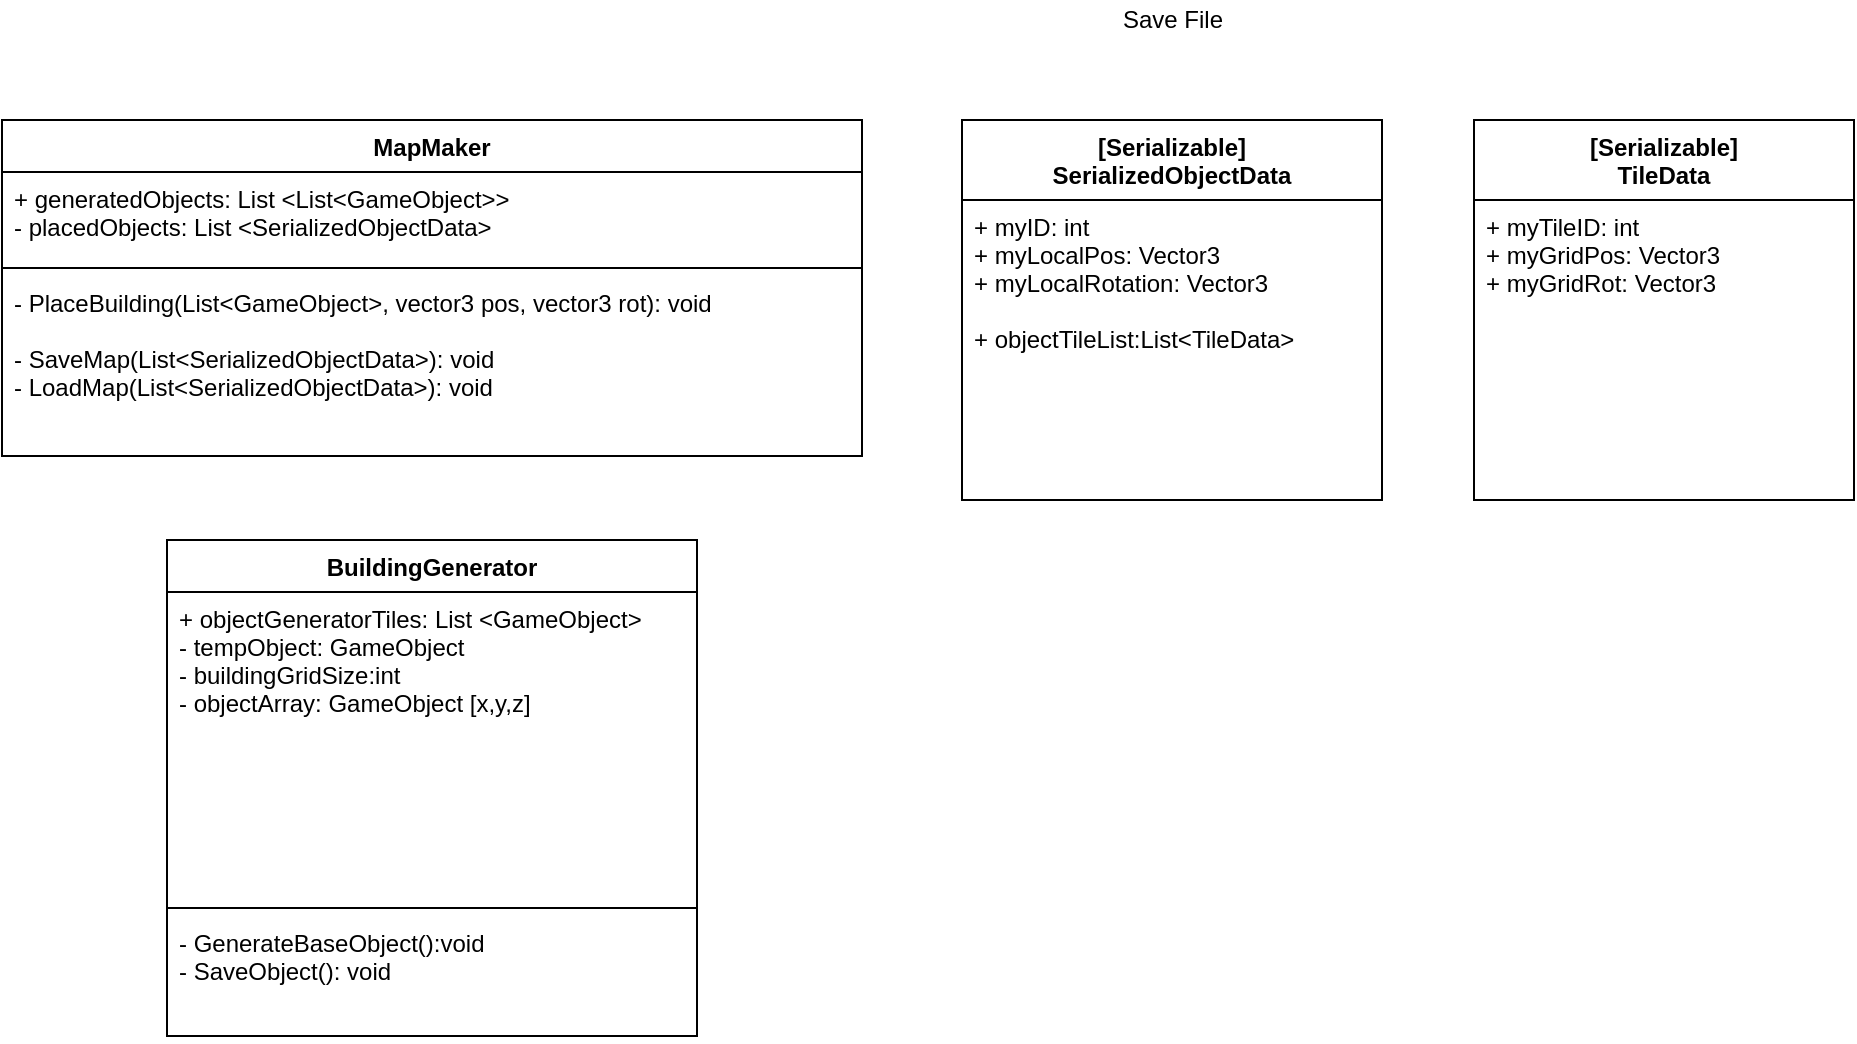 <mxfile version="13.6.6" type="device"><diagram id="C5RBs43oDa-KdzZeNtuy" name="Page-1"><mxGraphModel dx="2635" dy="526" grid="1" gridSize="10" guides="1" tooltips="1" connect="1" arrows="1" fold="1" page="1" pageScale="1" pageWidth="827" pageHeight="1169" math="0" shadow="0"><root><mxCell id="WIyWlLk6GJQsqaUBKTNV-0"/><mxCell id="WIyWlLk6GJQsqaUBKTNV-1" parent="WIyWlLk6GJQsqaUBKTNV-0"/><mxCell id="IgAVM4vXfL1sO0VFCmK_-21" value="Save File" style="text;html=1;align=center;verticalAlign=middle;resizable=0;points=[];autosize=1;" vertex="1" parent="WIyWlLk6GJQsqaUBKTNV-1"><mxGeometry x="-600" y="30" width="70" height="20" as="geometry"/></mxCell><mxCell id="soFC3CEI2WDSfZ9Vsv8Y-6" value="MapMaker" style="swimlane;fontStyle=1;align=center;verticalAlign=top;childLayout=stackLayout;horizontal=1;startSize=26;horizontalStack=0;resizeParent=1;resizeParentMax=0;resizeLast=0;collapsible=1;marginBottom=0;" parent="WIyWlLk6GJQsqaUBKTNV-1" vertex="1"><mxGeometry x="-1150" y="90" width="430" height="168" as="geometry"/></mxCell><mxCell id="soFC3CEI2WDSfZ9Vsv8Y-7" value="+ generatedObjects: List &lt;List&lt;GameObject&gt;&gt;&#10;- placedObjects: List &lt;SerializedObjectData&gt;" style="text;strokeColor=none;fillColor=none;align=left;verticalAlign=top;spacingLeft=4;spacingRight=4;overflow=hidden;rotatable=0;points=[[0,0.5],[1,0.5]];portConstraint=eastwest;" parent="soFC3CEI2WDSfZ9Vsv8Y-6" vertex="1"><mxGeometry y="26" width="430" height="44" as="geometry"/></mxCell><mxCell id="soFC3CEI2WDSfZ9Vsv8Y-8" value="" style="line;strokeWidth=1;fillColor=none;align=left;verticalAlign=middle;spacingTop=-1;spacingLeft=3;spacingRight=3;rotatable=0;labelPosition=right;points=[];portConstraint=eastwest;" parent="soFC3CEI2WDSfZ9Vsv8Y-6" vertex="1"><mxGeometry y="70" width="430" height="8" as="geometry"/></mxCell><mxCell id="soFC3CEI2WDSfZ9Vsv8Y-9" value="- PlaceBuilding(List&lt;GameObject&gt;, vector3 pos, vector3 rot): void&#10;&#10;- SaveMap(List&lt;SerializedObjectData&gt;): void&#10;- LoadMap(List&lt;SerializedObjectData&gt;): void&#10;&#10;" style="text;strokeColor=none;fillColor=none;align=left;verticalAlign=top;spacingLeft=4;spacingRight=4;overflow=hidden;rotatable=0;points=[[0,0.5],[1,0.5]];portConstraint=eastwest;" parent="soFC3CEI2WDSfZ9Vsv8Y-6" vertex="1"><mxGeometry y="78" width="430" height="90" as="geometry"/></mxCell><mxCell id="soFC3CEI2WDSfZ9Vsv8Y-2" value="[Serializable]&#10;SerializedObjectData&#10;" style="swimlane;fontStyle=1;align=center;verticalAlign=top;childLayout=stackLayout;horizontal=1;startSize=40;horizontalStack=0;resizeParent=1;resizeParentMax=0;resizeLast=0;collapsible=1;marginBottom=0;" parent="WIyWlLk6GJQsqaUBKTNV-1" vertex="1"><mxGeometry x="-670" y="90" width="210" height="190" as="geometry"><mxRectangle x="-505" y="260" width="110" height="30" as="alternateBounds"/></mxGeometry></mxCell><mxCell id="soFC3CEI2WDSfZ9Vsv8Y-3" value="+ myID: int&#10;+ myLocalPos: Vector3&#10;+ myLocalRotation: Vector3&#10;&#10;+ objectTileList:List&lt;TileData&gt;" style="text;strokeColor=none;fillColor=none;align=left;verticalAlign=top;spacingLeft=4;spacingRight=4;overflow=hidden;rotatable=0;points=[[0,0.5],[1,0.5]];portConstraint=eastwest;" parent="soFC3CEI2WDSfZ9Vsv8Y-2" vertex="1"><mxGeometry y="40" width="210" height="150" as="geometry"/></mxCell><mxCell id="IgAVM4vXfL1sO0VFCmK_-0" value="[Serializable]&#10;TileData" style="swimlane;fontStyle=1;align=center;verticalAlign=top;childLayout=stackLayout;horizontal=1;startSize=40;horizontalStack=0;resizeParent=1;resizeParentMax=0;resizeLast=0;collapsible=1;marginBottom=0;" vertex="1" parent="WIyWlLk6GJQsqaUBKTNV-1"><mxGeometry x="-414" y="90" width="190" height="190" as="geometry"/></mxCell><mxCell id="IgAVM4vXfL1sO0VFCmK_-1" value="+ myTileID: int&#10;+ myGridPos: Vector3&#10;+ myGridRot: Vector3&#10;" style="text;strokeColor=none;fillColor=none;align=left;verticalAlign=top;spacingLeft=4;spacingRight=4;overflow=hidden;rotatable=0;points=[[0,0.5],[1,0.5]];portConstraint=eastwest;" vertex="1" parent="IgAVM4vXfL1sO0VFCmK_-0"><mxGeometry y="40" width="190" height="150" as="geometry"/></mxCell><mxCell id="IgAVM4vXfL1sO0VFCmK_-22" value="BuildingGenerator" style="swimlane;fontStyle=1;align=center;verticalAlign=top;childLayout=stackLayout;horizontal=1;startSize=26;horizontalStack=0;resizeParent=1;resizeParentMax=0;resizeLast=0;collapsible=1;marginBottom=0;" vertex="1" parent="WIyWlLk6GJQsqaUBKTNV-1"><mxGeometry x="-1067.5" y="300" width="265" height="248" as="geometry"/></mxCell><mxCell id="IgAVM4vXfL1sO0VFCmK_-23" value="+ objectGeneratorTiles: List &lt;GameObject&gt;&#10;- tempObject: GameObject&#10;- buildingGridSize:int&#10;- objectArray: GameObject [x,y,z]" style="text;strokeColor=none;fillColor=none;align=left;verticalAlign=top;spacingLeft=4;spacingRight=4;overflow=hidden;rotatable=0;points=[[0,0.5],[1,0.5]];portConstraint=eastwest;" vertex="1" parent="IgAVM4vXfL1sO0VFCmK_-22"><mxGeometry y="26" width="265" height="154" as="geometry"/></mxCell><mxCell id="IgAVM4vXfL1sO0VFCmK_-24" value="" style="line;strokeWidth=1;fillColor=none;align=left;verticalAlign=middle;spacingTop=-1;spacingLeft=3;spacingRight=3;rotatable=0;labelPosition=right;points=[];portConstraint=eastwest;" vertex="1" parent="IgAVM4vXfL1sO0VFCmK_-22"><mxGeometry y="180" width="265" height="8" as="geometry"/></mxCell><mxCell id="IgAVM4vXfL1sO0VFCmK_-25" value="- GenerateBaseObject():void&#10;- SaveObject(): void" style="text;strokeColor=none;fillColor=none;align=left;verticalAlign=top;spacingLeft=4;spacingRight=4;overflow=hidden;rotatable=0;points=[[0,0.5],[1,0.5]];portConstraint=eastwest;" vertex="1" parent="IgAVM4vXfL1sO0VFCmK_-22"><mxGeometry y="188" width="265" height="60" as="geometry"/></mxCell></root></mxGraphModel></diagram></mxfile>